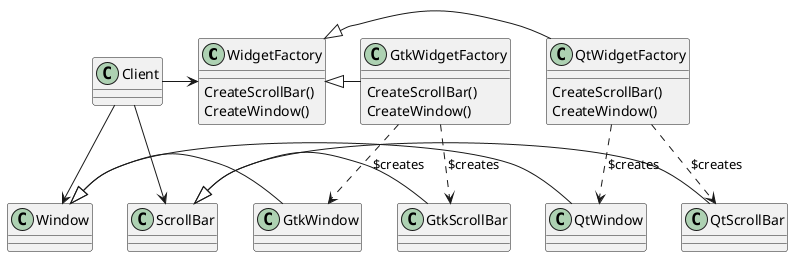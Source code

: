 @startuml
' <= This is a comment in PlantUML

' class definitions
class WidgetFactory {
    CreateScrollBar()
    CreateWindow()
}

class QtWidgetFactory {
    CreateScrollBar()
    CreateWindow()
}

class GtkWidgetFactory {
    CreateScrollBar()
    CreateWindow()
}

class Client {
    
}

' association
Client -> WidgetFactory
Client -> Window 
Client -> ScrollBar 
' Note: classes are created by just referring to them
' (See Window and Scrollbar)

' inheritance
Window <|- QtWindow
Window <|- GtkWindow
WidgetFactory <|- QtWidgetFactory
WidgetFactory <|- GtkWidgetFactory
ScrollBar <|- QtScrollBar 
ScrollBar <|- GtkScrollBar 

' dependency
QtWidgetFactory ..> QtWindow : $creates
GtkWidgetFactory ..> GtkWindow : $creates
QtWidgetFactory ..> QtScrollBar : $creates
GtkWidgetFactory ..> GtkScrollBar : $creates

@enduml